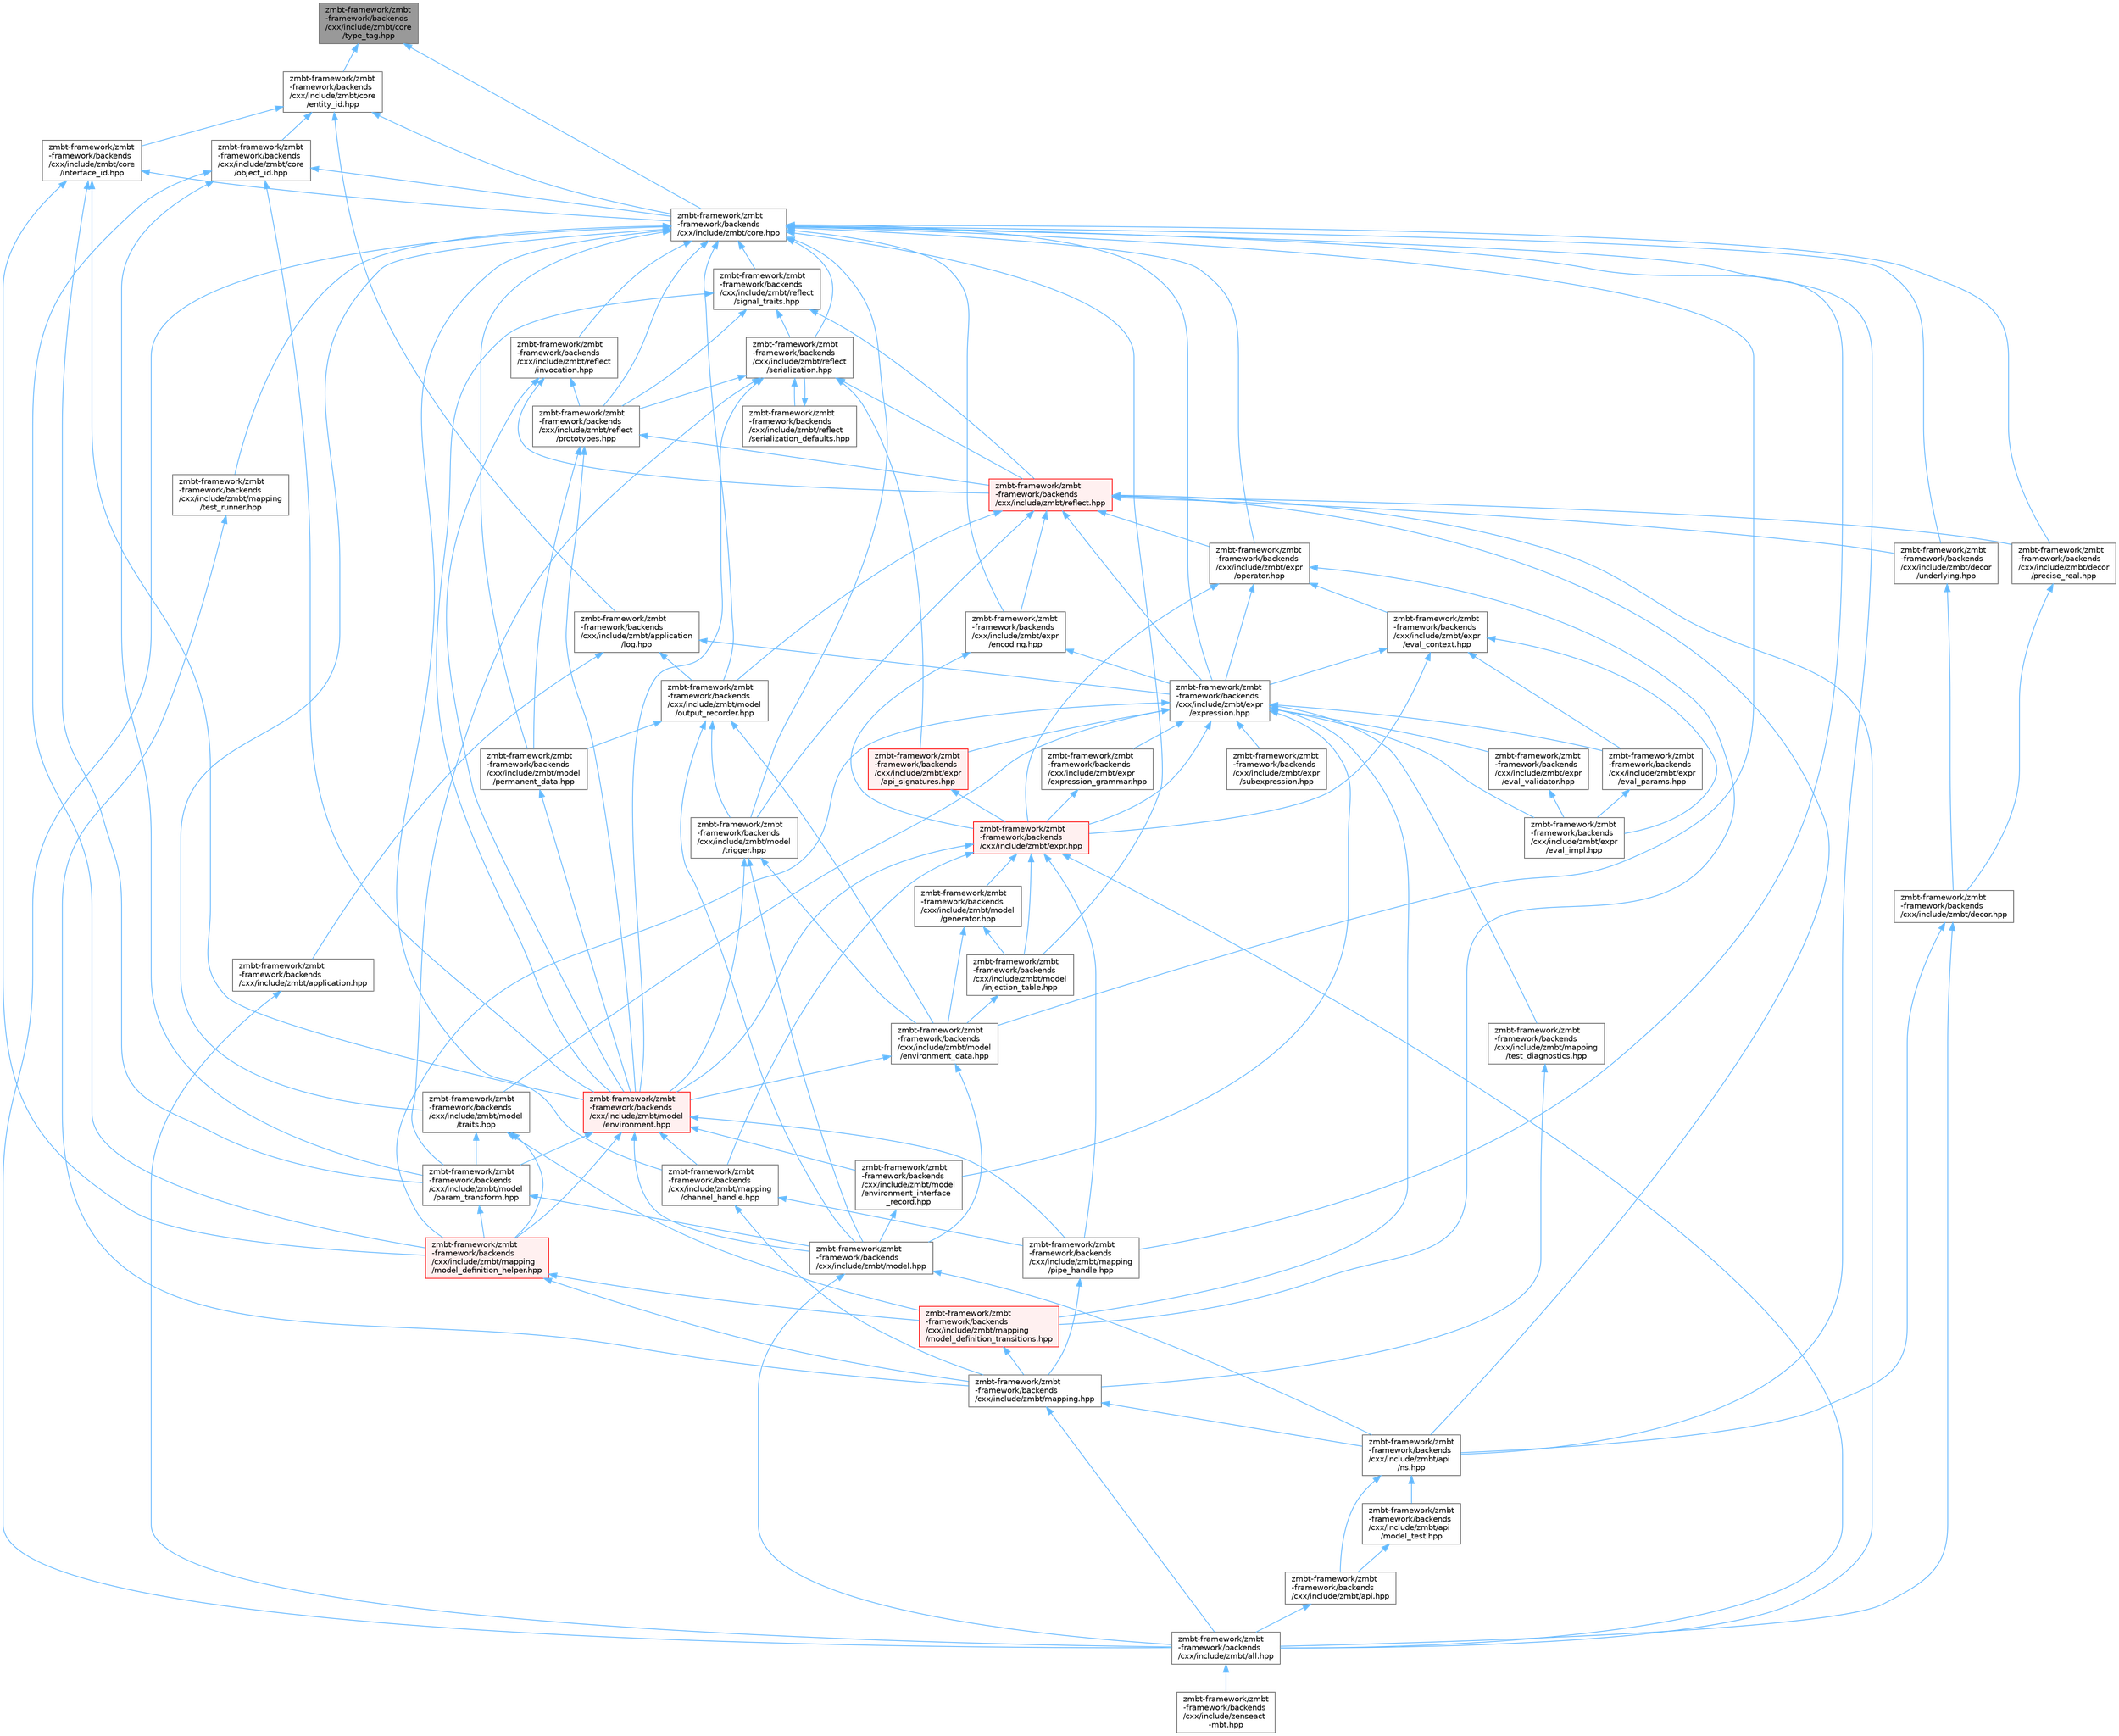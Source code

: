 digraph "zmbt-framework/zmbt-framework/backends/cxx/include/zmbt/core/type_tag.hpp"
{
 // LATEX_PDF_SIZE
  bgcolor="transparent";
  edge [fontname=Helvetica,fontsize=10,labelfontname=Helvetica,labelfontsize=10];
  node [fontname=Helvetica,fontsize=10,shape=box,height=0.2,width=0.4];
  Node1 [id="Node000001",label="zmbt-framework/zmbt\l-framework/backends\l/cxx/include/zmbt/core\l/type_tag.hpp",height=0.2,width=0.4,color="gray40", fillcolor="grey60", style="filled", fontcolor="black",tooltip=" "];
  Node1 -> Node2 [id="edge1_Node000001_Node000002",dir="back",color="steelblue1",style="solid",tooltip=" "];
  Node2 [id="Node000002",label="zmbt-framework/zmbt\l-framework/backends\l/cxx/include/zmbt/core.hpp",height=0.2,width=0.4,color="grey40", fillcolor="white", style="filled",URL="$core_8hpp.html",tooltip=" "];
  Node2 -> Node3 [id="edge2_Node000002_Node000003",dir="back",color="steelblue1",style="solid",tooltip=" "];
  Node3 [id="Node000003",label="zmbt-framework/zmbt\l-framework/backends\l/cxx/include/zmbt/all.hpp",height=0.2,width=0.4,color="grey40", fillcolor="white", style="filled",URL="$all_8hpp.html",tooltip=" "];
  Node3 -> Node4 [id="edge3_Node000003_Node000004",dir="back",color="steelblue1",style="solid",tooltip=" "];
  Node4 [id="Node000004",label="zmbt-framework/zmbt\l-framework/backends\l/cxx/include/zenseact\l-mbt.hpp",height=0.2,width=0.4,color="grey40", fillcolor="white", style="filled",URL="$zenseact-mbt_8hpp.html",tooltip=" "];
  Node2 -> Node5 [id="edge4_Node000002_Node000005",dir="back",color="steelblue1",style="solid",tooltip=" "];
  Node5 [id="Node000005",label="zmbt-framework/zmbt\l-framework/backends\l/cxx/include/zmbt/api\l/ns.hpp",height=0.2,width=0.4,color="grey40", fillcolor="white", style="filled",URL="$ns_8hpp.html",tooltip=" "];
  Node5 -> Node6 [id="edge5_Node000005_Node000006",dir="back",color="steelblue1",style="solid",tooltip=" "];
  Node6 [id="Node000006",label="zmbt-framework/zmbt\l-framework/backends\l/cxx/include/zmbt/api.hpp",height=0.2,width=0.4,color="grey40", fillcolor="white", style="filled",URL="$api_8hpp.html",tooltip=" "];
  Node6 -> Node3 [id="edge6_Node000006_Node000003",dir="back",color="steelblue1",style="solid",tooltip=" "];
  Node5 -> Node7 [id="edge7_Node000005_Node000007",dir="back",color="steelblue1",style="solid",tooltip=" "];
  Node7 [id="Node000007",label="zmbt-framework/zmbt\l-framework/backends\l/cxx/include/zmbt/api\l/model_test.hpp",height=0.2,width=0.4,color="grey40", fillcolor="white", style="filled",URL="$model__test_8hpp.html",tooltip=" "];
  Node7 -> Node6 [id="edge8_Node000007_Node000006",dir="back",color="steelblue1",style="solid",tooltip=" "];
  Node2 -> Node8 [id="edge9_Node000002_Node000008",dir="back",color="steelblue1",style="solid",tooltip=" "];
  Node8 [id="Node000008",label="zmbt-framework/zmbt\l-framework/backends\l/cxx/include/zmbt/decor\l/precise_real.hpp",height=0.2,width=0.4,color="grey40", fillcolor="white", style="filled",URL="$precise__real_8hpp.html",tooltip=" "];
  Node8 -> Node9 [id="edge10_Node000008_Node000009",dir="back",color="steelblue1",style="solid",tooltip=" "];
  Node9 [id="Node000009",label="zmbt-framework/zmbt\l-framework/backends\l/cxx/include/zmbt/decor.hpp",height=0.2,width=0.4,color="grey40", fillcolor="white", style="filled",URL="$decor_8hpp.html",tooltip=" "];
  Node9 -> Node3 [id="edge11_Node000009_Node000003",dir="back",color="steelblue1",style="solid",tooltip=" "];
  Node9 -> Node5 [id="edge12_Node000009_Node000005",dir="back",color="steelblue1",style="solid",tooltip=" "];
  Node2 -> Node10 [id="edge13_Node000002_Node000010",dir="back",color="steelblue1",style="solid",tooltip=" "];
  Node10 [id="Node000010",label="zmbt-framework/zmbt\l-framework/backends\l/cxx/include/zmbt/decor\l/underlying.hpp",height=0.2,width=0.4,color="grey40", fillcolor="white", style="filled",URL="$underlying_8hpp.html",tooltip=" "];
  Node10 -> Node9 [id="edge14_Node000010_Node000009",dir="back",color="steelblue1",style="solid",tooltip=" "];
  Node2 -> Node11 [id="edge15_Node000002_Node000011",dir="back",color="steelblue1",style="solid",tooltip=" "];
  Node11 [id="Node000011",label="zmbt-framework/zmbt\l-framework/backends\l/cxx/include/zmbt/expr\l/encoding.hpp",height=0.2,width=0.4,color="grey40", fillcolor="white", style="filled",URL="$encoding_8hpp.html",tooltip=" "];
  Node11 -> Node12 [id="edge16_Node000011_Node000012",dir="back",color="steelblue1",style="solid",tooltip=" "];
  Node12 [id="Node000012",label="zmbt-framework/zmbt\l-framework/backends\l/cxx/include/zmbt/expr.hpp",height=0.2,width=0.4,color="red", fillcolor="#FFF0F0", style="filled",URL="$expr_8hpp.html",tooltip=" "];
  Node12 -> Node3 [id="edge17_Node000012_Node000003",dir="back",color="steelblue1",style="solid",tooltip=" "];
  Node12 -> Node13 [id="edge18_Node000012_Node000013",dir="back",color="steelblue1",style="solid",tooltip=" "];
  Node13 [id="Node000013",label="zmbt-framework/zmbt\l-framework/backends\l/cxx/include/zmbt/mapping\l/channel_handle.hpp",height=0.2,width=0.4,color="grey40", fillcolor="white", style="filled",URL="$channel__handle_8hpp.html",tooltip=" "];
  Node13 -> Node14 [id="edge19_Node000013_Node000014",dir="back",color="steelblue1",style="solid",tooltip=" "];
  Node14 [id="Node000014",label="zmbt-framework/zmbt\l-framework/backends\l/cxx/include/zmbt/mapping.hpp",height=0.2,width=0.4,color="grey40", fillcolor="white", style="filled",URL="$mapping_8hpp.html",tooltip=" "];
  Node14 -> Node3 [id="edge20_Node000014_Node000003",dir="back",color="steelblue1",style="solid",tooltip=" "];
  Node14 -> Node5 [id="edge21_Node000014_Node000005",dir="back",color="steelblue1",style="solid",tooltip=" "];
  Node13 -> Node15 [id="edge22_Node000013_Node000015",dir="back",color="steelblue1",style="solid",tooltip=" "];
  Node15 [id="Node000015",label="zmbt-framework/zmbt\l-framework/backends\l/cxx/include/zmbt/mapping\l/pipe_handle.hpp",height=0.2,width=0.4,color="grey40", fillcolor="white", style="filled",URL="$pipe__handle_8hpp.html",tooltip=" "];
  Node15 -> Node14 [id="edge23_Node000015_Node000014",dir="back",color="steelblue1",style="solid",tooltip=" "];
  Node12 -> Node15 [id="edge24_Node000012_Node000015",dir="back",color="steelblue1",style="solid",tooltip=" "];
  Node12 -> Node16 [id="edge25_Node000012_Node000016",dir="back",color="steelblue1",style="solid",tooltip=" "];
  Node16 [id="Node000016",label="zmbt-framework/zmbt\l-framework/backends\l/cxx/include/zmbt/model\l/environment.hpp",height=0.2,width=0.4,color="red", fillcolor="#FFF0F0", style="filled",URL="$environment_8hpp.html",tooltip=" "];
  Node16 -> Node13 [id="edge26_Node000016_Node000013",dir="back",color="steelblue1",style="solid",tooltip=" "];
  Node16 -> Node17 [id="edge27_Node000016_Node000017",dir="back",color="steelblue1",style="solid",tooltip=" "];
  Node17 [id="Node000017",label="zmbt-framework/zmbt\l-framework/backends\l/cxx/include/zmbt/mapping\l/model_definition_helper.hpp",height=0.2,width=0.4,color="red", fillcolor="#FFF0F0", style="filled",URL="$model__definition__helper_8hpp.html",tooltip=" "];
  Node17 -> Node14 [id="edge28_Node000017_Node000014",dir="back",color="steelblue1",style="solid",tooltip=" "];
  Node17 -> Node22 [id="edge29_Node000017_Node000022",dir="back",color="steelblue1",style="solid",tooltip=" "];
  Node22 [id="Node000022",label="zmbt-framework/zmbt\l-framework/backends\l/cxx/include/zmbt/mapping\l/model_definition_transitions.hpp",height=0.2,width=0.4,color="red", fillcolor="#FFF0F0", style="filled",URL="$model__definition__transitions_8hpp.html",tooltip=" "];
  Node22 -> Node14 [id="edge30_Node000022_Node000014",dir="back",color="steelblue1",style="solid",tooltip=" "];
  Node16 -> Node15 [id="edge31_Node000016_Node000015",dir="back",color="steelblue1",style="solid",tooltip=" "];
  Node16 -> Node24 [id="edge32_Node000016_Node000024",dir="back",color="steelblue1",style="solid",tooltip=" "];
  Node24 [id="Node000024",label="zmbt-framework/zmbt\l-framework/backends\l/cxx/include/zmbt/model.hpp",height=0.2,width=0.4,color="grey40", fillcolor="white", style="filled",URL="$model_8hpp.html",tooltip=" "];
  Node24 -> Node3 [id="edge33_Node000024_Node000003",dir="back",color="steelblue1",style="solid",tooltip=" "];
  Node24 -> Node5 [id="edge34_Node000024_Node000005",dir="back",color="steelblue1",style="solid",tooltip=" "];
  Node16 -> Node25 [id="edge35_Node000016_Node000025",dir="back",color="steelblue1",style="solid",tooltip=" "];
  Node25 [id="Node000025",label="zmbt-framework/zmbt\l-framework/backends\l/cxx/include/zmbt/model\l/environment_interface\l_record.hpp",height=0.2,width=0.4,color="grey40", fillcolor="white", style="filled",URL="$environment__interface__record_8hpp.html",tooltip=" "];
  Node25 -> Node24 [id="edge36_Node000025_Node000024",dir="back",color="steelblue1",style="solid",tooltip=" "];
  Node16 -> Node26 [id="edge37_Node000016_Node000026",dir="back",color="steelblue1",style="solid",tooltip=" "];
  Node26 [id="Node000026",label="zmbt-framework/zmbt\l-framework/backends\l/cxx/include/zmbt/model\l/param_transform.hpp",height=0.2,width=0.4,color="grey40", fillcolor="white", style="filled",URL="$param__transform_8hpp.html",tooltip=" "];
  Node26 -> Node17 [id="edge38_Node000026_Node000017",dir="back",color="steelblue1",style="solid",tooltip=" "];
  Node26 -> Node24 [id="edge39_Node000026_Node000024",dir="back",color="steelblue1",style="solid",tooltip=" "];
  Node12 -> Node27 [id="edge40_Node000012_Node000027",dir="back",color="steelblue1",style="solid",tooltip=" "];
  Node27 [id="Node000027",label="zmbt-framework/zmbt\l-framework/backends\l/cxx/include/zmbt/model\l/generator.hpp",height=0.2,width=0.4,color="grey40", fillcolor="white", style="filled",URL="$generator_8hpp.html",tooltip=" "];
  Node27 -> Node28 [id="edge41_Node000027_Node000028",dir="back",color="steelblue1",style="solid",tooltip=" "];
  Node28 [id="Node000028",label="zmbt-framework/zmbt\l-framework/backends\l/cxx/include/zmbt/model\l/environment_data.hpp",height=0.2,width=0.4,color="grey40", fillcolor="white", style="filled",URL="$environment__data_8hpp.html",tooltip=" "];
  Node28 -> Node24 [id="edge42_Node000028_Node000024",dir="back",color="steelblue1",style="solid",tooltip=" "];
  Node28 -> Node16 [id="edge43_Node000028_Node000016",dir="back",color="steelblue1",style="solid",tooltip=" "];
  Node27 -> Node29 [id="edge44_Node000027_Node000029",dir="back",color="steelblue1",style="solid",tooltip=" "];
  Node29 [id="Node000029",label="zmbt-framework/zmbt\l-framework/backends\l/cxx/include/zmbt/model\l/injection_table.hpp",height=0.2,width=0.4,color="grey40", fillcolor="white", style="filled",URL="$injection__table_8hpp.html",tooltip=" "];
  Node29 -> Node28 [id="edge45_Node000029_Node000028",dir="back",color="steelblue1",style="solid",tooltip=" "];
  Node12 -> Node29 [id="edge46_Node000012_Node000029",dir="back",color="steelblue1",style="solid",tooltip=" "];
  Node11 -> Node31 [id="edge47_Node000011_Node000031",dir="back",color="steelblue1",style="solid",tooltip=" "];
  Node31 [id="Node000031",label="zmbt-framework/zmbt\l-framework/backends\l/cxx/include/zmbt/expr\l/expression.hpp",height=0.2,width=0.4,color="grey40", fillcolor="white", style="filled",URL="$expression_8hpp.html",tooltip=" "];
  Node31 -> Node12 [id="edge48_Node000031_Node000012",dir="back",color="steelblue1",style="solid",tooltip=" "];
  Node31 -> Node32 [id="edge49_Node000031_Node000032",dir="back",color="steelblue1",style="solid",tooltip=" "];
  Node32 [id="Node000032",label="zmbt-framework/zmbt\l-framework/backends\l/cxx/include/zmbt/expr\l/api_signatures.hpp",height=0.2,width=0.4,color="red", fillcolor="#FFF0F0", style="filled",URL="$api__signatures_8hpp.html",tooltip=" "];
  Node32 -> Node12 [id="edge50_Node000032_Node000012",dir="back",color="steelblue1",style="solid",tooltip=" "];
  Node31 -> Node34 [id="edge51_Node000031_Node000034",dir="back",color="steelblue1",style="solid",tooltip=" "];
  Node34 [id="Node000034",label="zmbt-framework/zmbt\l-framework/backends\l/cxx/include/zmbt/expr\l/eval_impl.hpp",height=0.2,width=0.4,color="grey40", fillcolor="white", style="filled",URL="$eval__impl_8hpp.html",tooltip=" "];
  Node31 -> Node35 [id="edge52_Node000031_Node000035",dir="back",color="steelblue1",style="solid",tooltip=" "];
  Node35 [id="Node000035",label="zmbt-framework/zmbt\l-framework/backends\l/cxx/include/zmbt/expr\l/eval_params.hpp",height=0.2,width=0.4,color="grey40", fillcolor="white", style="filled",URL="$eval__params_8hpp.html",tooltip=" "];
  Node35 -> Node34 [id="edge53_Node000035_Node000034",dir="back",color="steelblue1",style="solid",tooltip=" "];
  Node31 -> Node36 [id="edge54_Node000031_Node000036",dir="back",color="steelblue1",style="solid",tooltip=" "];
  Node36 [id="Node000036",label="zmbt-framework/zmbt\l-framework/backends\l/cxx/include/zmbt/expr\l/eval_validator.hpp",height=0.2,width=0.4,color="grey40", fillcolor="white", style="filled",URL="$eval__validator_8hpp.html",tooltip=" "];
  Node36 -> Node34 [id="edge55_Node000036_Node000034",dir="back",color="steelblue1",style="solid",tooltip=" "];
  Node31 -> Node37 [id="edge56_Node000031_Node000037",dir="back",color="steelblue1",style="solid",tooltip=" "];
  Node37 [id="Node000037",label="zmbt-framework/zmbt\l-framework/backends\l/cxx/include/zmbt/expr\l/expression_grammar.hpp",height=0.2,width=0.4,color="grey40", fillcolor="white", style="filled",URL="$expression__grammar_8hpp.html",tooltip=" "];
  Node37 -> Node12 [id="edge57_Node000037_Node000012",dir="back",color="steelblue1",style="solid",tooltip=" "];
  Node31 -> Node38 [id="edge58_Node000031_Node000038",dir="back",color="steelblue1",style="solid",tooltip=" "];
  Node38 [id="Node000038",label="zmbt-framework/zmbt\l-framework/backends\l/cxx/include/zmbt/expr\l/subexpression.hpp",height=0.2,width=0.4,color="grey40", fillcolor="white", style="filled",URL="$subexpression_8hpp.html",tooltip=" "];
  Node31 -> Node17 [id="edge59_Node000031_Node000017",dir="back",color="steelblue1",style="solid",tooltip=" "];
  Node31 -> Node22 [id="edge60_Node000031_Node000022",dir="back",color="steelblue1",style="solid",tooltip=" "];
  Node31 -> Node39 [id="edge61_Node000031_Node000039",dir="back",color="steelblue1",style="solid",tooltip=" "];
  Node39 [id="Node000039",label="zmbt-framework/zmbt\l-framework/backends\l/cxx/include/zmbt/mapping\l/test_diagnostics.hpp",height=0.2,width=0.4,color="grey40", fillcolor="white", style="filled",URL="$test__diagnostics_8hpp.html",tooltip=" "];
  Node39 -> Node14 [id="edge62_Node000039_Node000014",dir="back",color="steelblue1",style="solid",tooltip=" "];
  Node31 -> Node25 [id="edge63_Node000031_Node000025",dir="back",color="steelblue1",style="solid",tooltip=" "];
  Node31 -> Node40 [id="edge64_Node000031_Node000040",dir="back",color="steelblue1",style="solid",tooltip=" "];
  Node40 [id="Node000040",label="zmbt-framework/zmbt\l-framework/backends\l/cxx/include/zmbt/model\l/traits.hpp",height=0.2,width=0.4,color="grey40", fillcolor="white", style="filled",URL="$traits_8hpp.html",tooltip=" "];
  Node40 -> Node17 [id="edge65_Node000040_Node000017",dir="back",color="steelblue1",style="solid",tooltip=" "];
  Node40 -> Node22 [id="edge66_Node000040_Node000022",dir="back",color="steelblue1",style="solid",tooltip=" "];
  Node40 -> Node26 [id="edge67_Node000040_Node000026",dir="back",color="steelblue1",style="solid",tooltip=" "];
  Node2 -> Node31 [id="edge68_Node000002_Node000031",dir="back",color="steelblue1",style="solid",tooltip=" "];
  Node2 -> Node41 [id="edge69_Node000002_Node000041",dir="back",color="steelblue1",style="solid",tooltip=" "];
  Node41 [id="Node000041",label="zmbt-framework/zmbt\l-framework/backends\l/cxx/include/zmbt/expr\l/operator.hpp",height=0.2,width=0.4,color="grey40", fillcolor="white", style="filled",URL="$operator_8hpp.html",tooltip=" "];
  Node41 -> Node12 [id="edge70_Node000041_Node000012",dir="back",color="steelblue1",style="solid",tooltip=" "];
  Node41 -> Node42 [id="edge71_Node000041_Node000042",dir="back",color="steelblue1",style="solid",tooltip=" "];
  Node42 [id="Node000042",label="zmbt-framework/zmbt\l-framework/backends\l/cxx/include/zmbt/expr\l/eval_context.hpp",height=0.2,width=0.4,color="grey40", fillcolor="white", style="filled",URL="$eval__context_8hpp.html",tooltip=" "];
  Node42 -> Node12 [id="edge72_Node000042_Node000012",dir="back",color="steelblue1",style="solid",tooltip=" "];
  Node42 -> Node34 [id="edge73_Node000042_Node000034",dir="back",color="steelblue1",style="solid",tooltip=" "];
  Node42 -> Node35 [id="edge74_Node000042_Node000035",dir="back",color="steelblue1",style="solid",tooltip=" "];
  Node42 -> Node31 [id="edge75_Node000042_Node000031",dir="back",color="steelblue1",style="solid",tooltip=" "];
  Node41 -> Node31 [id="edge76_Node000041_Node000031",dir="back",color="steelblue1",style="solid",tooltip=" "];
  Node41 -> Node22 [id="edge77_Node000041_Node000022",dir="back",color="steelblue1",style="solid",tooltip=" "];
  Node2 -> Node13 [id="edge78_Node000002_Node000013",dir="back",color="steelblue1",style="solid",tooltip=" "];
  Node2 -> Node15 [id="edge79_Node000002_Node000015",dir="back",color="steelblue1",style="solid",tooltip=" "];
  Node2 -> Node43 [id="edge80_Node000002_Node000043",dir="back",color="steelblue1",style="solid",tooltip=" "];
  Node43 [id="Node000043",label="zmbt-framework/zmbt\l-framework/backends\l/cxx/include/zmbt/mapping\l/test_runner.hpp",height=0.2,width=0.4,color="grey40", fillcolor="white", style="filled",URL="$test__runner_8hpp.html",tooltip=" "];
  Node43 -> Node14 [id="edge81_Node000043_Node000014",dir="back",color="steelblue1",style="solid",tooltip=" "];
  Node2 -> Node28 [id="edge82_Node000002_Node000028",dir="back",color="steelblue1",style="solid",tooltip=" "];
  Node2 -> Node29 [id="edge83_Node000002_Node000029",dir="back",color="steelblue1",style="solid",tooltip=" "];
  Node2 -> Node44 [id="edge84_Node000002_Node000044",dir="back",color="steelblue1",style="solid",tooltip=" "];
  Node44 [id="Node000044",label="zmbt-framework/zmbt\l-framework/backends\l/cxx/include/zmbt/model\l/output_recorder.hpp",height=0.2,width=0.4,color="grey40", fillcolor="white", style="filled",URL="$output__recorder_8hpp.html",tooltip=" "];
  Node44 -> Node24 [id="edge85_Node000044_Node000024",dir="back",color="steelblue1",style="solid",tooltip=" "];
  Node44 -> Node28 [id="edge86_Node000044_Node000028",dir="back",color="steelblue1",style="solid",tooltip=" "];
  Node44 -> Node45 [id="edge87_Node000044_Node000045",dir="back",color="steelblue1",style="solid",tooltip=" "];
  Node45 [id="Node000045",label="zmbt-framework/zmbt\l-framework/backends\l/cxx/include/zmbt/model\l/permanent_data.hpp",height=0.2,width=0.4,color="grey40", fillcolor="white", style="filled",URL="$permanent__data_8hpp.html",tooltip=" "];
  Node45 -> Node16 [id="edge88_Node000045_Node000016",dir="back",color="steelblue1",style="solid",tooltip=" "];
  Node44 -> Node46 [id="edge89_Node000044_Node000046",dir="back",color="steelblue1",style="solid",tooltip=" "];
  Node46 [id="Node000046",label="zmbt-framework/zmbt\l-framework/backends\l/cxx/include/zmbt/model\l/trigger.hpp",height=0.2,width=0.4,color="grey40", fillcolor="white", style="filled",URL="$trigger_8hpp.html",tooltip=" "];
  Node46 -> Node24 [id="edge90_Node000046_Node000024",dir="back",color="steelblue1",style="solid",tooltip=" "];
  Node46 -> Node16 [id="edge91_Node000046_Node000016",dir="back",color="steelblue1",style="solid",tooltip=" "];
  Node46 -> Node28 [id="edge92_Node000046_Node000028",dir="back",color="steelblue1",style="solid",tooltip=" "];
  Node2 -> Node45 [id="edge93_Node000002_Node000045",dir="back",color="steelblue1",style="solid",tooltip=" "];
  Node2 -> Node40 [id="edge94_Node000002_Node000040",dir="back",color="steelblue1",style="solid",tooltip=" "];
  Node2 -> Node46 [id="edge95_Node000002_Node000046",dir="back",color="steelblue1",style="solid",tooltip=" "];
  Node2 -> Node47 [id="edge96_Node000002_Node000047",dir="back",color="steelblue1",style="solid",tooltip=" "];
  Node47 [id="Node000047",label="zmbt-framework/zmbt\l-framework/backends\l/cxx/include/zmbt/reflect\l/invocation.hpp",height=0.2,width=0.4,color="grey40", fillcolor="white", style="filled",URL="$invocation_8hpp.html",tooltip=" "];
  Node47 -> Node16 [id="edge97_Node000047_Node000016",dir="back",color="steelblue1",style="solid",tooltip=" "];
  Node47 -> Node48 [id="edge98_Node000047_Node000048",dir="back",color="steelblue1",style="solid",tooltip=" "];
  Node48 [id="Node000048",label="zmbt-framework/zmbt\l-framework/backends\l/cxx/include/zmbt/reflect.hpp",height=0.2,width=0.4,color="red", fillcolor="#FFF0F0", style="filled",URL="$reflect_8hpp.html",tooltip=" "];
  Node48 -> Node3 [id="edge99_Node000048_Node000003",dir="back",color="steelblue1",style="solid",tooltip=" "];
  Node48 -> Node5 [id="edge100_Node000048_Node000005",dir="back",color="steelblue1",style="solid",tooltip=" "];
  Node48 -> Node8 [id="edge101_Node000048_Node000008",dir="back",color="steelblue1",style="solid",tooltip=" "];
  Node48 -> Node10 [id="edge102_Node000048_Node000010",dir="back",color="steelblue1",style="solid",tooltip=" "];
  Node48 -> Node11 [id="edge103_Node000048_Node000011",dir="back",color="steelblue1",style="solid",tooltip=" "];
  Node48 -> Node31 [id="edge104_Node000048_Node000031",dir="back",color="steelblue1",style="solid",tooltip=" "];
  Node48 -> Node41 [id="edge105_Node000048_Node000041",dir="back",color="steelblue1",style="solid",tooltip=" "];
  Node48 -> Node44 [id="edge106_Node000048_Node000044",dir="back",color="steelblue1",style="solid",tooltip=" "];
  Node48 -> Node46 [id="edge107_Node000048_Node000046",dir="back",color="steelblue1",style="solid",tooltip=" "];
  Node47 -> Node55 [id="edge108_Node000047_Node000055",dir="back",color="steelblue1",style="solid",tooltip=" "];
  Node55 [id="Node000055",label="zmbt-framework/zmbt\l-framework/backends\l/cxx/include/zmbt/reflect\l/prototypes.hpp",height=0.2,width=0.4,color="grey40", fillcolor="white", style="filled",URL="$prototypes_8hpp.html",tooltip=" "];
  Node55 -> Node16 [id="edge109_Node000055_Node000016",dir="back",color="steelblue1",style="solid",tooltip=" "];
  Node55 -> Node45 [id="edge110_Node000055_Node000045",dir="back",color="steelblue1",style="solid",tooltip=" "];
  Node55 -> Node48 [id="edge111_Node000055_Node000048",dir="back",color="steelblue1",style="solid",tooltip=" "];
  Node2 -> Node55 [id="edge112_Node000002_Node000055",dir="back",color="steelblue1",style="solid",tooltip=" "];
  Node2 -> Node56 [id="edge113_Node000002_Node000056",dir="back",color="steelblue1",style="solid",tooltip=" "];
  Node56 [id="Node000056",label="zmbt-framework/zmbt\l-framework/backends\l/cxx/include/zmbt/reflect\l/serialization.hpp",height=0.2,width=0.4,color="grey40", fillcolor="white", style="filled",URL="$serialization_8hpp.html",tooltip=" "];
  Node56 -> Node32 [id="edge114_Node000056_Node000032",dir="back",color="steelblue1",style="solid",tooltip=" "];
  Node56 -> Node16 [id="edge115_Node000056_Node000016",dir="back",color="steelblue1",style="solid",tooltip=" "];
  Node56 -> Node26 [id="edge116_Node000056_Node000026",dir="back",color="steelblue1",style="solid",tooltip=" "];
  Node56 -> Node48 [id="edge117_Node000056_Node000048",dir="back",color="steelblue1",style="solid",tooltip=" "];
  Node56 -> Node55 [id="edge118_Node000056_Node000055",dir="back",color="steelblue1",style="solid",tooltip=" "];
  Node56 -> Node57 [id="edge119_Node000056_Node000057",dir="back",color="steelblue1",style="solid",tooltip=" "];
  Node57 [id="Node000057",label="zmbt-framework/zmbt\l-framework/backends\l/cxx/include/zmbt/reflect\l/serialization_defaults.hpp",height=0.2,width=0.4,color="grey40", fillcolor="white", style="filled",URL="$serialization__defaults_8hpp.html",tooltip=" "];
  Node57 -> Node56 [id="edge120_Node000057_Node000056",dir="back",color="steelblue1",style="solid",tooltip=" "];
  Node2 -> Node58 [id="edge121_Node000002_Node000058",dir="back",color="steelblue1",style="solid",tooltip=" "];
  Node58 [id="Node000058",label="zmbt-framework/zmbt\l-framework/backends\l/cxx/include/zmbt/reflect\l/signal_traits.hpp",height=0.2,width=0.4,color="grey40", fillcolor="white", style="filled",URL="$signal__traits_8hpp.html",tooltip=" "];
  Node58 -> Node16 [id="edge122_Node000058_Node000016",dir="back",color="steelblue1",style="solid",tooltip=" "];
  Node58 -> Node48 [id="edge123_Node000058_Node000048",dir="back",color="steelblue1",style="solid",tooltip=" "];
  Node58 -> Node55 [id="edge124_Node000058_Node000055",dir="back",color="steelblue1",style="solid",tooltip=" "];
  Node58 -> Node56 [id="edge125_Node000058_Node000056",dir="back",color="steelblue1",style="solid",tooltip=" "];
  Node1 -> Node59 [id="edge126_Node000001_Node000059",dir="back",color="steelblue1",style="solid",tooltip=" "];
  Node59 [id="Node000059",label="zmbt-framework/zmbt\l-framework/backends\l/cxx/include/zmbt/core\l/entity_id.hpp",height=0.2,width=0.4,color="grey40", fillcolor="white", style="filled",URL="$entity__id_8hpp.html",tooltip=" "];
  Node59 -> Node60 [id="edge127_Node000059_Node000060",dir="back",color="steelblue1",style="solid",tooltip=" "];
  Node60 [id="Node000060",label="zmbt-framework/zmbt\l-framework/backends\l/cxx/include/zmbt/application\l/log.hpp",height=0.2,width=0.4,color="grey40", fillcolor="white", style="filled",URL="$log_8hpp.html",tooltip=" "];
  Node60 -> Node61 [id="edge128_Node000060_Node000061",dir="back",color="steelblue1",style="solid",tooltip=" "];
  Node61 [id="Node000061",label="zmbt-framework/zmbt\l-framework/backends\l/cxx/include/zmbt/application.hpp",height=0.2,width=0.4,color="grey40", fillcolor="white", style="filled",URL="$application_8hpp.html",tooltip=" "];
  Node61 -> Node3 [id="edge129_Node000061_Node000003",dir="back",color="steelblue1",style="solid",tooltip=" "];
  Node60 -> Node31 [id="edge130_Node000060_Node000031",dir="back",color="steelblue1",style="solid",tooltip=" "];
  Node60 -> Node44 [id="edge131_Node000060_Node000044",dir="back",color="steelblue1",style="solid",tooltip=" "];
  Node59 -> Node2 [id="edge132_Node000059_Node000002",dir="back",color="steelblue1",style="solid",tooltip=" "];
  Node59 -> Node62 [id="edge133_Node000059_Node000062",dir="back",color="steelblue1",style="solid",tooltip=" "];
  Node62 [id="Node000062",label="zmbt-framework/zmbt\l-framework/backends\l/cxx/include/zmbt/core\l/interface_id.hpp",height=0.2,width=0.4,color="grey40", fillcolor="white", style="filled",URL="$interface__id_8hpp.html",tooltip=" "];
  Node62 -> Node2 [id="edge134_Node000062_Node000002",dir="back",color="steelblue1",style="solid",tooltip=" "];
  Node62 -> Node17 [id="edge135_Node000062_Node000017",dir="back",color="steelblue1",style="solid",tooltip=" "];
  Node62 -> Node16 [id="edge136_Node000062_Node000016",dir="back",color="steelblue1",style="solid",tooltip=" "];
  Node62 -> Node26 [id="edge137_Node000062_Node000026",dir="back",color="steelblue1",style="solid",tooltip=" "];
  Node59 -> Node63 [id="edge138_Node000059_Node000063",dir="back",color="steelblue1",style="solid",tooltip=" "];
  Node63 [id="Node000063",label="zmbt-framework/zmbt\l-framework/backends\l/cxx/include/zmbt/core\l/object_id.hpp",height=0.2,width=0.4,color="grey40", fillcolor="white", style="filled",URL="$object__id_8hpp.html",tooltip=" "];
  Node63 -> Node2 [id="edge139_Node000063_Node000002",dir="back",color="steelblue1",style="solid",tooltip=" "];
  Node63 -> Node17 [id="edge140_Node000063_Node000017",dir="back",color="steelblue1",style="solid",tooltip=" "];
  Node63 -> Node16 [id="edge141_Node000063_Node000016",dir="back",color="steelblue1",style="solid",tooltip=" "];
  Node63 -> Node26 [id="edge142_Node000063_Node000026",dir="back",color="steelblue1",style="solid",tooltip=" "];
}
